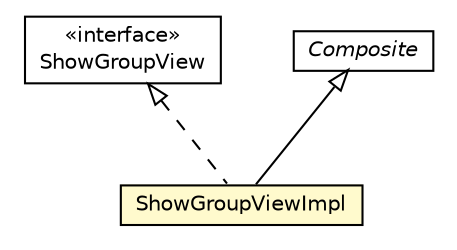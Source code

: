 #!/usr/local/bin/dot
#
# Class diagram 
# Generated by UMLGraph version 5.4 (http://www.umlgraph.org/)
#

digraph G {
	edge [fontname="Helvetica",fontsize=10,labelfontname="Helvetica",labelfontsize=10];
	node [fontname="Helvetica",fontsize=10,shape=plaintext];
	nodesep=0.25;
	ranksep=0.5;
	// hu.sch.kfc.client.ui.view.impl.ShowGroupViewImpl
	c6554 [label=<<table title="hu.sch.kfc.client.ui.view.impl.ShowGroupViewImpl" border="0" cellborder="1" cellspacing="0" cellpadding="2" port="p" bgcolor="lemonChiffon" href="./ShowGroupViewImpl.html">
		<tr><td><table border="0" cellspacing="0" cellpadding="1">
<tr><td align="center" balign="center"> ShowGroupViewImpl </td></tr>
		</table></td></tr>
		</table>>, URL="./ShowGroupViewImpl.html", fontname="Helvetica", fontcolor="black", fontsize=10.0];
	// hu.sch.kfc.client.ui.view.ShowGroupView
	c6559 [label=<<table title="hu.sch.kfc.client.ui.view.ShowGroupView" border="0" cellborder="1" cellspacing="0" cellpadding="2" port="p" href="../ShowGroupView.html">
		<tr><td><table border="0" cellspacing="0" cellpadding="1">
<tr><td align="center" balign="center"> &#171;interface&#187; </td></tr>
<tr><td align="center" balign="center"> ShowGroupView </td></tr>
		</table></td></tr>
		</table>>, URL="../ShowGroupView.html", fontname="Helvetica", fontcolor="black", fontsize=10.0];
	//hu.sch.kfc.client.ui.view.impl.ShowGroupViewImpl extends com.google.gwt.user.client.ui.Composite
	c6599:p -> c6554:p [dir=back,arrowtail=empty];
	//hu.sch.kfc.client.ui.view.impl.ShowGroupViewImpl implements hu.sch.kfc.client.ui.view.ShowGroupView
	c6559:p -> c6554:p [dir=back,arrowtail=empty,style=dashed];
	// com.google.gwt.user.client.ui.Composite
	c6599 [label=<<table title="com.google.gwt.user.client.ui.Composite" border="0" cellborder="1" cellspacing="0" cellpadding="2" port="p" href="http://java.sun.com/j2se/1.4.2/docs/api/com/google/gwt/user/client/ui/Composite.html">
		<tr><td><table border="0" cellspacing="0" cellpadding="1">
<tr><td align="center" balign="center"><font face="Helvetica-Oblique"> Composite </font></td></tr>
		</table></td></tr>
		</table>>, URL="http://java.sun.com/j2se/1.4.2/docs/api/com/google/gwt/user/client/ui/Composite.html", fontname="Helvetica", fontcolor="black", fontsize=10.0];
}

